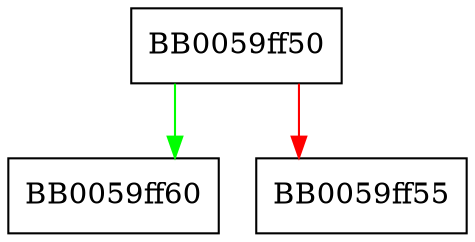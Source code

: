 digraph OSSL_ENCODER_INSTANCE_get_output_type {
  node [shape="box"];
  graph [splines=ortho];
  BB0059ff50 -> BB0059ff60 [color="green"];
  BB0059ff50 -> BB0059ff55 [color="red"];
}